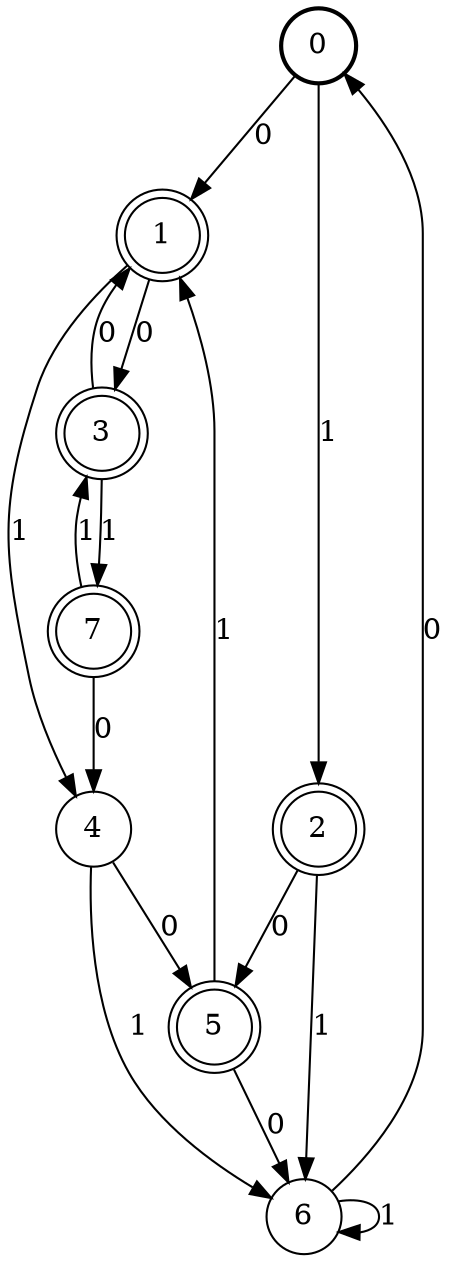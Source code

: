 digraph Automat {
    node [shape = circle];
    0 [style = "bold"];
    0 -> 1 [label = "0"];
    0 -> 2 [label = "1"];
    1 [peripheries=2]
    1 -> 3 [label = "0"];
    1 -> 4 [label = "1"];
    2 [peripheries=2]
    2 -> 5 [label = "0"];
    2 -> 6 [label = "1"];
    3 [peripheries=2]
    3 -> 1 [label = "0"];
    3 -> 7 [label = "1"];
    4 -> 5 [label = "0"];
    4 -> 6 [label = "1"];
    5 [peripheries=2]
    5 -> 6 [label = "0"];
    5 -> 1 [label = "1"];
    6 -> 0 [label = "0"];
    6 -> 6 [label = "1"];
    7 [peripheries=2]
    7 -> 4 [label = "0"];
    7 -> 3 [label = "1"];
}
